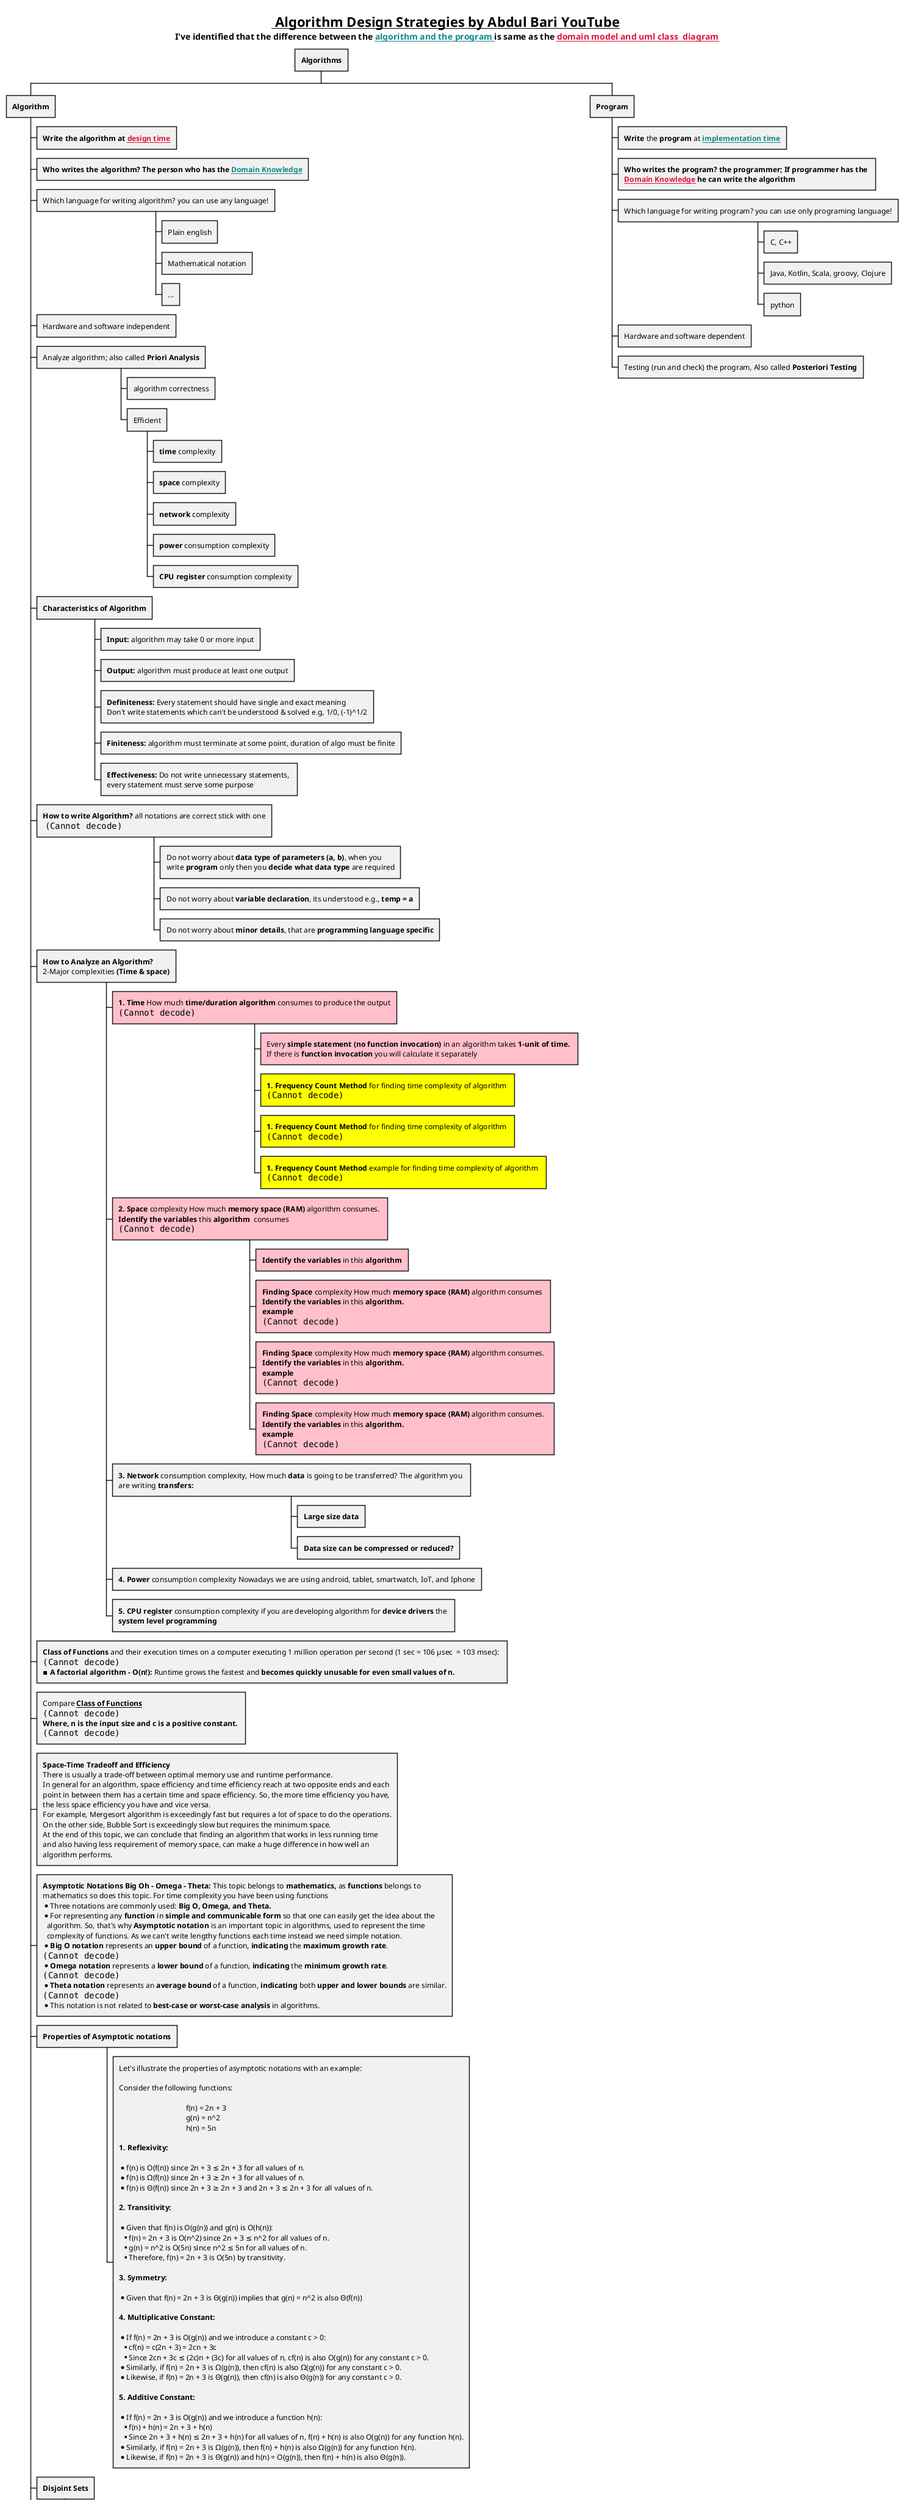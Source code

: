 @startwbs
title =__ Algorithm Design Strategies by Abdul Bari YouTube__\n I've identified that the difference between the <color #118888>__**algorithm and the program **__</color>is same as the <color #crimson>__**domain model and uml class  diagram**__</color>


* **Algorithms**
** **Algorithm**
*** **Write the algorithm at** <color #crimson>__**design time**__</color>
*** **Who writes the algorithm? The person who has the** <color #118888>__**Domain Knowledge**__</color>
*** Which language for writing algorithm? you can use any language!
**** Plain english
**** Mathematical notation
**** ...
*** Hardware and software independent
*** Analyze algorithm; also called **Priori Analysis**
**** algorithm correctness
**** Efficient
***** **time** complexity
***** **space** complexity
***** **network** complexity
***** **power** consumption complexity
***** **CPU register** consumption complexity
*** **Characteristics of Algorithm**
**** **Input:** algorithm may take 0 or more input
**** **Output:** algorithm must produce at least one output
****:**Definiteness:** Every statement should have single and exact meaning
Don't write statements which can't be understood & solved e.g, 1/0, (-1)^1/2;
**** **Finiteness:** algorithm must terminate at some point, duration of algo must be finite
**** **Effectiveness:** Do not write unnecessary statements, \nevery statement must serve some purpose
*** **How to write Algorithm?** all notations are correct stick with one\n <img:images/img_1.png>
**** Do not worry about **data type of parameters (a, b)**, when you \nwrite **program** only then you **decide what data type** are required
**** Do not worry about **variable declaration**, its understood e.g., **temp = a**
**** Do not worry about **minor details**, that are **programming language specific**
*** **How to Analyze an Algorithm?** \n2-Major complexities **(Time & space)**
****[#pink] **1. Time** How much **time/duration algorithm** consumes to produce the output\n<img:images/img_2.png>
*****[#pink] Every **simple statement (no function invocation)** in an algorithm takes **1-unit of time.** \nIf there is **function invocation** you will calculate it separately
*****[#yellow] **1. Frequency Count Method** for finding time complexity of algorithm \n<img:images/img_4.png>
*****[#yellow] **1. Frequency Count Method** for finding time complexity of algorithm \n<img:images/img_4.png>
*****[#yellow] **1. Frequency Count Method** example for finding time complexity of algorithm \n<img:images/img_8.png>
****[#pink] **2. Space** complexity How much **memory space (RAM)** algorithm consumes. \n**Identify the variables** this **algorithm**  consumes\n<img:images/img_3.png>
*****[#pink] **Identify the variables** in this **algorithm**
*****[#pink] **Finding Space** complexity How much **memory space (RAM)** algorithm consumes \n**Identify the variables** in this **algorithm.** \n**example**\n<img:images/img_5.png>
*****[#pink] **Finding Space** complexity How much **memory space (RAM)** algorithm consumes.  \n**Identify the variables** in this **algorithm.** \n**example**\n<img:images/img_7.png>
*****[#pink] **Finding Space** complexity How much **memory space (RAM)** algorithm consumes.  \n**Identify the variables** in this **algorithm.** \n**example**\n<img:images/img_9.png>
**** **3. Network** consumption complexity, How much **data** is going to be transferred? The algorithm you \nare writing **transfers:**
***** **Large size data**
***** **Data size can be compressed or reduced?**
**** **4. Power** consumption complexity Nowadays we are using android, tablet, smartwatch, IoT, and Iphone
**** **5. CPU register** consumption complexity if you are developing algorithm for **device drivers** the \n**system level programming**
***  **Class of Functions** and their execution times on a computer executing 1 million operation per second (1 sec = 106 μsec  = 103 msec): \n<img:images/img_11.png> \n**▪ A factorial algorithm – O(n!):** Runtime grows the fastest and **becomes quickly unusable for even small values of n.**

***  Compare __**Class of Functions**__ \n<img:images/img_10.png> \n**Where, n is the input size and c is a positive constant.** \n<img:images/img_12.png>
***:**Space-Time Tradeoff and Efficiency**
There is usually a trade-off between optimal memory use and runtime performance.
In general for an algorithm, space efficiency and time efficiency reach at two opposite ends and each
point in between them has a certain time and space efficiency. So, the more time efficiency you have,
the less space efficiency you have and vice versa.
For example, Mergesort algorithm is exceedingly fast but requires a lot of space to do the operations.
On the other side, Bubble Sort is exceedingly slow but requires the minimum space.
At the end of this topic, we can conclude that finding an algorithm that works in less running time
and also having less requirement of memory space, can make a huge difference in how well an
algorithm performs.;

***:**Asymptotic Notations Big Oh - Omega - Theta:** This topic belongs to **mathematics,** as **functions** belongs to
mathematics so does this topic. For time complexity you have been using functions
* Three notations are commonly used: **Big O, Omega, and Theta.**
* For representing any **function** in **simple and communicable form** so that one can easily get the idea about the
  algorithm. So, that's why **Asymptotic notation** is an important topic in algorithms, used to represent the time
  complexity of functions. As we can't write lengthy functions each time instead we need simple notation.
* **Big O notation** represents an** upper bound** of a function, **indicating** the **maximum growth rate**.
<img:images/img_14.png>
* **Omega notation** represents a **lower bound** of a function, **indicating** the **minimum growth rate**.
<img:images/img_13.png>
* **Theta notation** represents an** average bound** of a function, **indicating** both **upper and lower bounds** are similar.
<img:images/img_15.png>
* This notation is not related to **best-case or worst-case analysis** in algorithms.;
*** **Properties of Asymptotic notations**
****:Let's illustrate the properties of asymptotic notations with an example:

Consider the following functions:

                                   f(n) = 2n + 3
                                   g(n) = n^2
                                   h(n) = 5n

**1. Reflexivity:**

* f(n) is O(f(n)) since 2n + 3 ≤ 2n + 3 for all values of n.
* f(n) is Ω(f(n)) since 2n + 3 ≥ 2n + 3 for all values of n.
* f(n) is Θ(f(n)) since 2n + 3 ≥ 2n + 3 and 2n + 3 ≤ 2n + 3 for all values of n.

**2. Transitivity:**

* Given that f(n) is O(g(n)) and g(n) is O(h(n)):
** f(n) = 2n + 3 is O(n^2) since 2n + 3 ≤ n^2 for all values of n.
** g(n) = n^2 is O(5n) since n^2 ≤ 5n for all values of n.
** Therefore, f(n) = 2n + 3 is O(5n) by transitivity.

**3. Symmetry:**

* Given that f(n) = 2n + 3 is Θ(g(n)) implies that g(n) = n^2 is also Θ(f(n))

**4. Multiplicative Constant:**

* If f(n) = 2n + 3 is O(g(n)) and we introduce a constant c > 0:
**   cf(n) = c(2n + 3) = 2cn + 3c
**   Since 2cn + 3c ≤ (2c)n + (3c) for all values of n, cf(n) is also O(g(n)) for any constant c > 0.
* Similarly, if f(n) = 2n + 3 is Ω(g(n)), then cf(n) is also Ω(g(n)) for any constant c > 0.
* Likewise, if f(n) = 2n + 3 is Θ(g(n)), then cf(n) is also Θ(g(n)) for any constant c > 0.

**5. Additive Constant:**

* If f(n) = 2n + 3 is O(g(n)) and we introduce a function h(n):
**    f(n) + h(n) = 2n + 3 + h(n)
**    Since 2n + 3 + h(n) ≤ 2n + 3 + h(n) for all values of n, f(n) + h(n) is also O(g(n)) for any function h(n).
* Similarly, if f(n) = 2n + 3 is Ω(g(n)), then f(n) + h(n) is also Ω(g(n)) for any function h(n).
* Likewise, if f(n) = 2n + 3 is Θ(g(n)) and h(n) = O(g(n)), then f(n) + h(n) is also Θ(g(n)).;

*** **Disjoint Sets**
****:**Disjoint Sets:**
are same sets as in mathematics, but we are interested only in two operations
1. find
2. union

* disjoint sets are useful for finding **cycle** in **undirected graphs**
* How represent disjoint sets
** **Graphical representation**
** **Array representation**
* Time efficient operations on disjoint sets are:
** weighted union & collapsing find

The famous algorithm that uses disjoint sets is **kruskal algorithm** (which detects a cycle in graph)
<img:images/img.png>
How we know its disjoint set? ** s1 intersection s2 = empty set**
* If there is an edge (u, v) let say (4, 8); find out u to which set it belongs and find out v.
* If there is an edge (u, v) let say (4, 8); find out u to which set it belongs and find out v
to which set it belongs. If both     (elements) belong to same sets then it means there is a cycle.;

*** **Divide and Conquer Strategy** \n<img:images/img_34.png> \n**general algorithm design for divide and conquer**\n<img:images/img_35.png>
**** If the sub-problem is large then again divide the sub-problem and then solve it.
****:**Note:** whatever the **problem (P)** is, the sub-problem **(P1, P2, ...)** must be of the same nature or behavior
 as the big problem or Main problem, the sub-problem must not deviate from the orignal problem e.g.
* if the **big problem** is to **sort** then **sub-problems** must be also be **sort.**
* if the **big problem** is to **search** then **sub-problems** must be also be **search.**
* if the **big problem** is to **"Conduct a workshop in college"** then you can divide this problem into sub-problems
 like **"preparing inviations, preparing posters, inviting guest, inviting resource person".** These sub-tasks are
 different, each is different than main problem, So, this is not the divide and conquer. When you divide the problem
 it must remains same, this is how it becomes **recursive** in nature.
 * When you "divide the problem", you must be able to combine the sub-problem to get the solution, if you can't then you
 can't apply this strategy (divide and conquer). **OR YOU SHOULD KEEP IT SAME.**

**Following are the problems that come under this topic:**
<img:images/img_36.png>;





** **Program**
*** **Write** the **program** at <color #118888>__**implementation time**__</color>
*** **Who writes the program? the programmer; If programmer has the** \n<color #crimson>__**Domain Knowledge**__</color> **he can write the algorithm**
*** Which language for writing program? you can use only programing language!
****  C, C++
****  Java, Kotlin, Scala, groovy, Clojure
****  python
*** Hardware and software dependent
*** Testing (run and check) the program, Also called **Posteriori Testing**
 @endwbs
